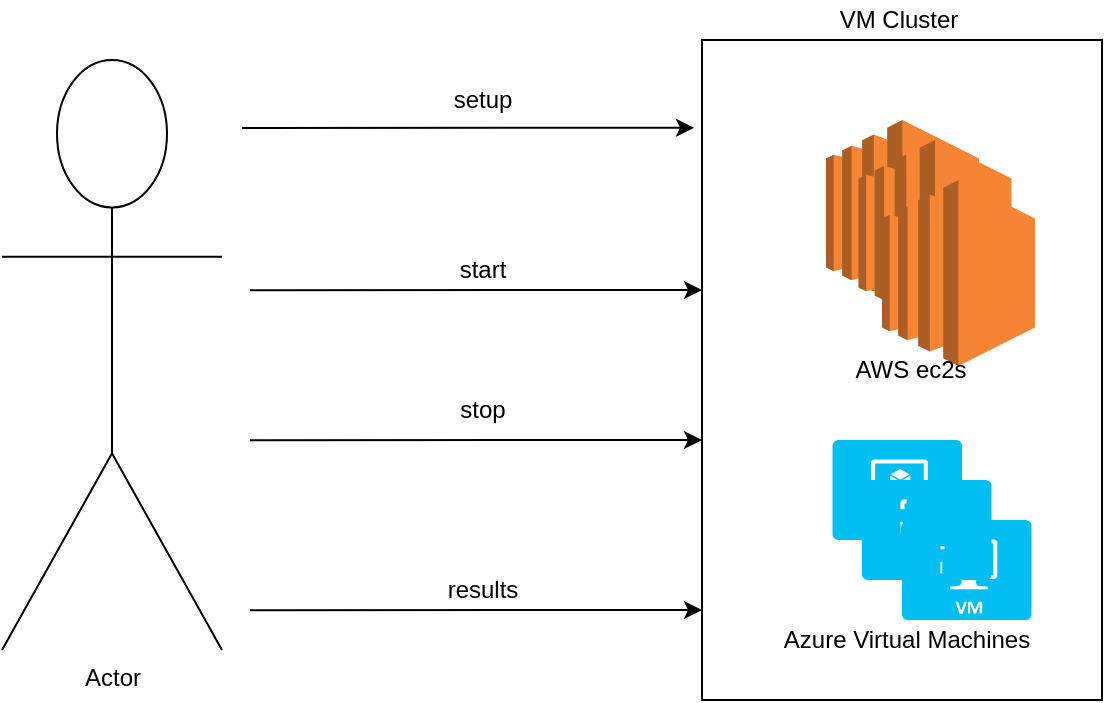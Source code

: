 <mxfile version="12.4.2" type="device" pages="1"><diagram id="LhVvD8pCyoH-U-OhuszX" name="Page-1"><mxGraphModel dx="1186" dy="777" grid="1" gridSize="10" guides="1" tooltips="1" connect="1" arrows="1" fold="1" page="1" pageScale="1" pageWidth="827" pageHeight="1169" math="0" shadow="0"><root><mxCell id="0"/><mxCell id="1" parent="0"/><mxCell id="dtPbzZ8Q1xu8VffONf_j-1" value="Actor" style="shape=umlActor;verticalLabelPosition=bottom;labelBackgroundColor=#ffffff;verticalAlign=top;html=1;outlineConnect=0;" parent="1" vertex="1"><mxGeometry x="160" y="205" width="110" height="295" as="geometry"/></mxCell><mxCell id="Y4uCYVPqO2Sx0ArjViu8-1" value="" style="rounded=0;whiteSpace=wrap;html=1;" vertex="1" parent="1"><mxGeometry x="510" y="195" width="200" height="330" as="geometry"/></mxCell><mxCell id="Y4uCYVPqO2Sx0ArjViu8-2" value="" style="outlineConnect=0;dashed=0;verticalLabelPosition=bottom;verticalAlign=top;align=center;html=1;shape=mxgraph.aws3.ec2;fillColor=#F58534;gradientColor=none;" vertex="1" parent="1"><mxGeometry x="572" y="235" width="76.5" height="93" as="geometry"/></mxCell><mxCell id="Y4uCYVPqO2Sx0ArjViu8-3" value="" style="verticalLabelPosition=bottom;html=1;verticalAlign=top;align=center;strokeColor=none;fillColor=#00BEF2;shape=mxgraph.azure.virtual_machine;" vertex="1" parent="1"><mxGeometry x="575.25" y="395" width="64.75" height="50" as="geometry"/></mxCell><mxCell id="Y4uCYVPqO2Sx0ArjViu8-4" value="" style="verticalLabelPosition=bottom;html=1;verticalAlign=top;align=center;strokeColor=none;fillColor=#00BEF2;shape=mxgraph.azure.virtual_machine;" vertex="1" parent="1"><mxGeometry x="590" y="415" width="64.75" height="50" as="geometry"/></mxCell><mxCell id="Y4uCYVPqO2Sx0ArjViu8-5" value="" style="verticalLabelPosition=bottom;html=1;verticalAlign=top;align=center;strokeColor=none;fillColor=#00BEF2;shape=mxgraph.azure.virtual_machine;" vertex="1" parent="1"><mxGeometry x="610" y="435" width="64.75" height="50" as="geometry"/></mxCell><mxCell id="Y4uCYVPqO2Sx0ArjViu8-6" value="" style="outlineConnect=0;dashed=0;verticalLabelPosition=bottom;verticalAlign=top;align=center;html=1;shape=mxgraph.aws3.ec2;fillColor=#F58534;gradientColor=none;" vertex="1" parent="1"><mxGeometry x="588.25" y="245" width="76.5" height="93" as="geometry"/></mxCell><mxCell id="Y4uCYVPqO2Sx0ArjViu8-7" value="" style="outlineConnect=0;dashed=0;verticalLabelPosition=bottom;verticalAlign=top;align=center;html=1;shape=mxgraph.aws3.ec2;fillColor=#F58534;gradientColor=none;" vertex="1" parent="1"><mxGeometry x="600" y="265" width="76.5" height="93" as="geometry"/></mxCell><mxCell id="Y4uCYVPqO2Sx0ArjViu8-8" value="Azure Virtual Machines" style="text;html=1;align=center;verticalAlign=middle;resizable=0;points=[];;autosize=1;" vertex="1" parent="1"><mxGeometry x="542" y="485" width="140" height="20" as="geometry"/></mxCell><mxCell id="Y4uCYVPqO2Sx0ArjViu8-9" value="AWS ec2s" style="text;html=1;align=center;verticalAlign=middle;resizable=0;points=[];;autosize=1;" vertex="1" parent="1"><mxGeometry x="578.5" y="350" width="70" height="20" as="geometry"/></mxCell><mxCell id="Y4uCYVPqO2Sx0ArjViu8-10" value="VM Cluster" style="text;html=1;align=center;verticalAlign=middle;resizable=0;points=[];;autosize=1;" vertex="1" parent="1"><mxGeometry x="573.25" y="175" width="70" height="20" as="geometry"/></mxCell><mxCell id="Y4uCYVPqO2Sx0ArjViu8-12" value="" style="endArrow=classic;html=1;entryX=-0.02;entryY=0.133;entryDx=0;entryDy=0;entryPerimeter=0;" edge="1" parent="1" target="Y4uCYVPqO2Sx0ArjViu8-1"><mxGeometry width="50" height="50" relative="1" as="geometry"><mxPoint x="280" y="239" as="sourcePoint"/><mxPoint x="330" y="230" as="targetPoint"/></mxGeometry></mxCell><mxCell id="Y4uCYVPqO2Sx0ArjViu8-13" value="" style="endArrow=classic;html=1;entryX=-0.02;entryY=0.133;entryDx=0;entryDy=0;entryPerimeter=0;" edge="1" parent="1"><mxGeometry width="50" height="50" relative="1" as="geometry"><mxPoint x="284" y="320.11" as="sourcePoint"/><mxPoint x="510" y="320" as="targetPoint"/></mxGeometry></mxCell><mxCell id="Y4uCYVPqO2Sx0ArjViu8-14" value="" style="endArrow=classic;html=1;entryX=-0.02;entryY=0.133;entryDx=0;entryDy=0;entryPerimeter=0;" edge="1" parent="1"><mxGeometry width="50" height="50" relative="1" as="geometry"><mxPoint x="284" y="395.11" as="sourcePoint"/><mxPoint x="510" y="395" as="targetPoint"/></mxGeometry></mxCell><mxCell id="Y4uCYVPqO2Sx0ArjViu8-15" value="" style="endArrow=classic;html=1;entryX=-0.02;entryY=0.133;entryDx=0;entryDy=0;entryPerimeter=0;" edge="1" parent="1"><mxGeometry width="50" height="50" relative="1" as="geometry"><mxPoint x="284" y="480.11" as="sourcePoint"/><mxPoint x="510" y="480" as="targetPoint"/></mxGeometry></mxCell><mxCell id="Y4uCYVPqO2Sx0ArjViu8-16" value="setup" style="text;html=1;align=center;verticalAlign=middle;resizable=0;points=[];;autosize=1;" vertex="1" parent="1"><mxGeometry x="380" y="215" width="40" height="20" as="geometry"/></mxCell><mxCell id="Y4uCYVPqO2Sx0ArjViu8-17" value="start" style="text;html=1;align=center;verticalAlign=middle;resizable=0;points=[];;autosize=1;" vertex="1" parent="1"><mxGeometry x="380" y="300" width="40" height="20" as="geometry"/></mxCell><mxCell id="Y4uCYVPqO2Sx0ArjViu8-18" value="stop" style="text;html=1;align=center;verticalAlign=middle;resizable=0;points=[];;autosize=1;" vertex="1" parent="1"><mxGeometry x="380" y="370" width="40" height="20" as="geometry"/></mxCell><mxCell id="Y4uCYVPqO2Sx0ArjViu8-19" value="results" style="text;html=1;align=center;verticalAlign=middle;resizable=0;points=[];;autosize=1;" vertex="1" parent="1"><mxGeometry x="375" y="460" width="50" height="20" as="geometry"/></mxCell></root></mxGraphModel></diagram></mxfile>